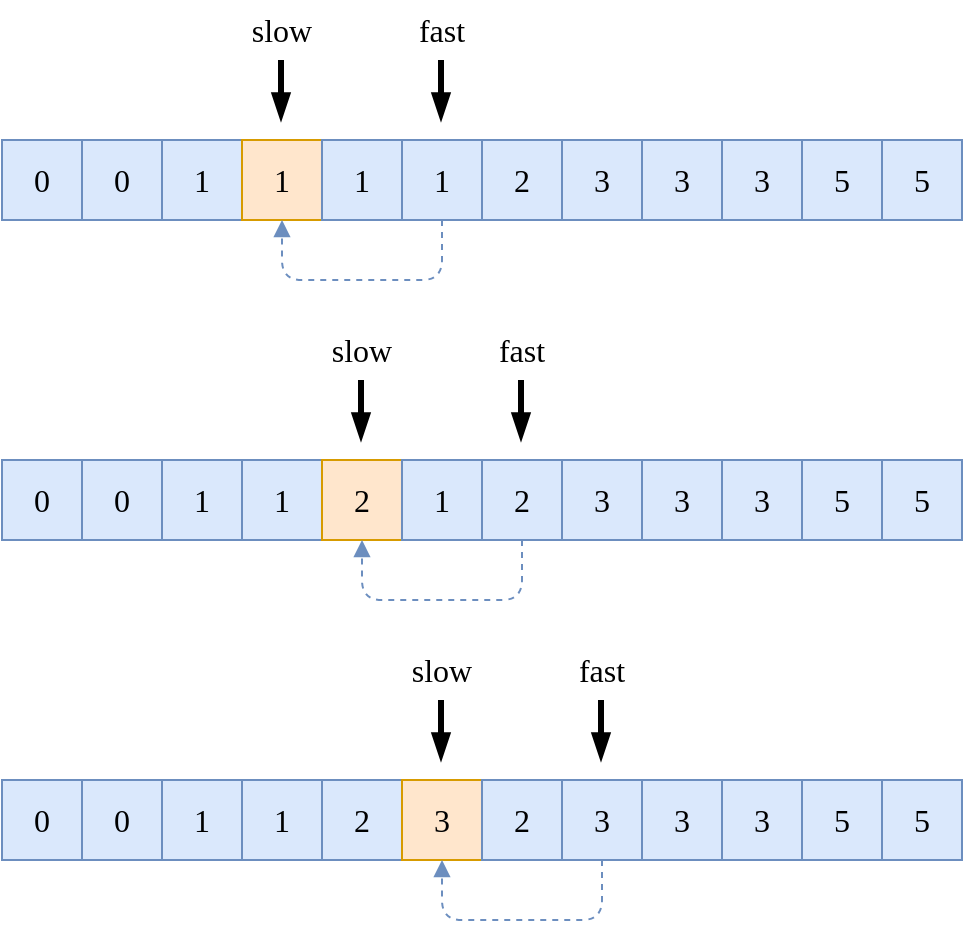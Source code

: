 <mxfile version="24.2.5" type="device">
  <diagram name="Page-1" id="FFz-IKYpVYwWqBeR8RZv">
    <mxGraphModel dx="1434" dy="835" grid="1" gridSize="10" guides="1" tooltips="1" connect="1" arrows="1" fold="1" page="1" pageScale="1" pageWidth="850" pageHeight="1100" math="0" shadow="0">
      <root>
        <mxCell id="0" />
        <mxCell id="1" parent="0" />
        <mxCell id="JE0PaYjt03FcT6Js5zKv-13" value="0" style="rounded=0;whiteSpace=wrap;html=1;shadow=0;strokeColor=#6c8ebf;strokeWidth=1;fontFamily=Ubuntu;fontSize=16;fontStyle=0;fillColor=#dae8fc;" vertex="1" parent="1">
          <mxGeometry x="280" y="480" width="40" height="40" as="geometry" />
        </mxCell>
        <mxCell id="JE0PaYjt03FcT6Js5zKv-14" value="0" style="rounded=0;whiteSpace=wrap;html=1;shadow=0;strokeColor=#6c8ebf;strokeWidth=1;fontFamily=Ubuntu;fontSize=16;fontStyle=0;fillColor=#dae8fc;" vertex="1" parent="1">
          <mxGeometry x="320" y="480" width="40" height="40" as="geometry" />
        </mxCell>
        <mxCell id="JE0PaYjt03FcT6Js5zKv-15" value="1" style="rounded=0;whiteSpace=wrap;html=1;shadow=0;strokeColor=#6c8ebf;strokeWidth=1;fontFamily=Ubuntu;fontSize=16;fontStyle=0;fillColor=#dae8fc;" vertex="1" parent="1">
          <mxGeometry x="360" y="480" width="40" height="40" as="geometry" />
        </mxCell>
        <mxCell id="JE0PaYjt03FcT6Js5zKv-16" value="1" style="rounded=0;whiteSpace=wrap;html=1;shadow=0;strokeColor=#d79b00;strokeWidth=1;fontFamily=Ubuntu;fontSize=16;fontStyle=0;fillColor=#ffe6cc;" vertex="1" parent="1">
          <mxGeometry x="400" y="480" width="40" height="40" as="geometry" />
        </mxCell>
        <mxCell id="JE0PaYjt03FcT6Js5zKv-17" value="1" style="rounded=0;whiteSpace=wrap;html=1;shadow=0;strokeColor=#6c8ebf;strokeWidth=1;fontFamily=Ubuntu;fontSize=16;fontStyle=0;fillColor=#dae8fc;" vertex="1" parent="1">
          <mxGeometry x="440" y="480" width="40" height="40" as="geometry" />
        </mxCell>
        <mxCell id="JE0PaYjt03FcT6Js5zKv-72" style="edgeStyle=orthogonalEdgeStyle;rounded=1;orthogonalLoop=1;jettySize=auto;html=1;entryX=0.5;entryY=1;entryDx=0;entryDy=0;shadow=0;strokeColor=#6c8ebf;strokeWidth=1;fontFamily=Ubuntu;fontSize=14;fontStyle=0;endArrow=block;endFill=1;fillColor=#dae8fc;dashed=1;" edge="1" parent="1" source="JE0PaYjt03FcT6Js5zKv-18" target="JE0PaYjt03FcT6Js5zKv-16">
          <mxGeometry relative="1" as="geometry">
            <Array as="points">
              <mxPoint x="500" y="550" />
              <mxPoint x="420" y="550" />
            </Array>
          </mxGeometry>
        </mxCell>
        <mxCell id="JE0PaYjt03FcT6Js5zKv-18" value="1" style="rounded=0;whiteSpace=wrap;html=1;shadow=0;strokeColor=#6c8ebf;strokeWidth=1;fontFamily=Ubuntu;fontSize=16;fontStyle=0;fillColor=#dae8fc;" vertex="1" parent="1">
          <mxGeometry x="480" y="480" width="40" height="40" as="geometry" />
        </mxCell>
        <mxCell id="JE0PaYjt03FcT6Js5zKv-19" value="2" style="rounded=0;whiteSpace=wrap;html=1;shadow=0;strokeColor=#6c8ebf;strokeWidth=1;fontFamily=Ubuntu;fontSize=16;fontStyle=0;fillColor=#dae8fc;" vertex="1" parent="1">
          <mxGeometry x="520" y="480" width="40" height="40" as="geometry" />
        </mxCell>
        <mxCell id="JE0PaYjt03FcT6Js5zKv-20" value="3" style="rounded=0;whiteSpace=wrap;html=1;shadow=0;strokeColor=#6c8ebf;strokeWidth=1;fontFamily=Ubuntu;fontSize=16;fontStyle=0;fillColor=#dae8fc;" vertex="1" parent="1">
          <mxGeometry x="560" y="480" width="40" height="40" as="geometry" />
        </mxCell>
        <mxCell id="JE0PaYjt03FcT6Js5zKv-21" value="3" style="rounded=0;whiteSpace=wrap;html=1;shadow=0;strokeColor=#6c8ebf;strokeWidth=1;fontFamily=Ubuntu;fontSize=16;fontStyle=0;fillColor=#dae8fc;" vertex="1" parent="1">
          <mxGeometry x="600" y="480" width="40" height="40" as="geometry" />
        </mxCell>
        <mxCell id="JE0PaYjt03FcT6Js5zKv-22" value="3" style="rounded=0;whiteSpace=wrap;html=1;shadow=0;strokeColor=#6c8ebf;strokeWidth=1;fontFamily=Ubuntu;fontSize=16;fontStyle=0;fillColor=#dae8fc;" vertex="1" parent="1">
          <mxGeometry x="640" y="480" width="40" height="40" as="geometry" />
        </mxCell>
        <mxCell id="JE0PaYjt03FcT6Js5zKv-23" value="5" style="rounded=0;whiteSpace=wrap;html=1;shadow=0;strokeColor=#6c8ebf;strokeWidth=1;fontFamily=Ubuntu;fontSize=16;fontStyle=0;fillColor=#dae8fc;" vertex="1" parent="1">
          <mxGeometry x="680" y="480" width="40" height="40" as="geometry" />
        </mxCell>
        <mxCell id="JE0PaYjt03FcT6Js5zKv-24" value="5" style="rounded=0;whiteSpace=wrap;html=1;shadow=0;strokeColor=#6c8ebf;strokeWidth=1;fontFamily=Ubuntu;fontSize=16;fontStyle=0;fillColor=#dae8fc;" vertex="1" parent="1">
          <mxGeometry x="720" y="480" width="40" height="40" as="geometry" />
        </mxCell>
        <mxCell id="JE0PaYjt03FcT6Js5zKv-25" value="" style="endArrow=blockThin;html=1;rounded=1;shadow=0;strokeColor=#000000;strokeWidth=3;fontFamily=Ubuntu;fontSize=14;fontStyle=0;fillColor=#dae8fc;endFill=1;" edge="1" parent="1">
          <mxGeometry width="50" height="50" relative="1" as="geometry">
            <mxPoint x="419.5" y="440" as="sourcePoint" />
            <mxPoint x="419.5" y="470" as="targetPoint" />
          </mxGeometry>
        </mxCell>
        <mxCell id="JE0PaYjt03FcT6Js5zKv-27" value="" style="endArrow=blockThin;html=1;rounded=1;shadow=0;strokeColor=#000000;strokeWidth=3;fontFamily=Ubuntu;fontSize=14;fontStyle=0;fillColor=#dae8fc;endFill=1;" edge="1" parent="1">
          <mxGeometry width="50" height="50" relative="1" as="geometry">
            <mxPoint x="499.5" y="440" as="sourcePoint" />
            <mxPoint x="499.5" y="470" as="targetPoint" />
          </mxGeometry>
        </mxCell>
        <mxCell id="JE0PaYjt03FcT6Js5zKv-28" value="slow" style="text;html=1;align=center;verticalAlign=middle;whiteSpace=wrap;rounded=0;fontFamily=Ubuntu;fontSize=16;fontStyle=0;" vertex="1" parent="1">
          <mxGeometry x="390" y="410" width="60" height="30" as="geometry" />
        </mxCell>
        <mxCell id="JE0PaYjt03FcT6Js5zKv-29" value="fast" style="text;html=1;align=center;verticalAlign=middle;whiteSpace=wrap;rounded=0;fontFamily=Ubuntu;fontSize=16;fontStyle=0;" vertex="1" parent="1">
          <mxGeometry x="470" y="410" width="60" height="30" as="geometry" />
        </mxCell>
        <mxCell id="JE0PaYjt03FcT6Js5zKv-46" value="" style="group" vertex="1" connectable="0" parent="1">
          <mxGeometry x="430" y="570" width="60" height="60" as="geometry" />
        </mxCell>
        <mxCell id="JE0PaYjt03FcT6Js5zKv-42" value="" style="endArrow=blockThin;html=1;rounded=1;shadow=0;strokeColor=#000000;strokeWidth=3;fontFamily=Ubuntu;fontSize=14;fontStyle=0;fillColor=#dae8fc;endFill=1;" edge="1" parent="JE0PaYjt03FcT6Js5zKv-46">
          <mxGeometry width="50" height="50" relative="1" as="geometry">
            <mxPoint x="29.5" y="30" as="sourcePoint" />
            <mxPoint x="29.5" y="60" as="targetPoint" />
          </mxGeometry>
        </mxCell>
        <mxCell id="JE0PaYjt03FcT6Js5zKv-44" value="slow" style="text;html=1;align=center;verticalAlign=middle;whiteSpace=wrap;rounded=0;fontFamily=Ubuntu;fontSize=16;fontStyle=0;" vertex="1" parent="JE0PaYjt03FcT6Js5zKv-46">
          <mxGeometry width="60" height="30" as="geometry" />
        </mxCell>
        <mxCell id="JE0PaYjt03FcT6Js5zKv-47" value="" style="group" vertex="1" connectable="0" parent="1">
          <mxGeometry x="510" y="570" width="60" height="60" as="geometry" />
        </mxCell>
        <mxCell id="JE0PaYjt03FcT6Js5zKv-43" value="" style="endArrow=blockThin;html=1;rounded=1;shadow=0;strokeColor=#000000;strokeWidth=3;fontFamily=Ubuntu;fontSize=14;fontStyle=0;fillColor=#dae8fc;endFill=1;" edge="1" parent="JE0PaYjt03FcT6Js5zKv-47">
          <mxGeometry width="50" height="50" relative="1" as="geometry">
            <mxPoint x="29.5" y="30" as="sourcePoint" />
            <mxPoint x="29.5" y="60" as="targetPoint" />
          </mxGeometry>
        </mxCell>
        <mxCell id="JE0PaYjt03FcT6Js5zKv-45" value="fast" style="text;html=1;align=center;verticalAlign=middle;whiteSpace=wrap;rounded=0;fontFamily=Ubuntu;fontSize=16;fontStyle=0;" vertex="1" parent="JE0PaYjt03FcT6Js5zKv-47">
          <mxGeometry width="60" height="30" as="geometry" />
        </mxCell>
        <mxCell id="JE0PaYjt03FcT6Js5zKv-48" value="2" style="group;fillColor=#ffe6cc;strokeColor=#d79b00;container=0;" vertex="1" connectable="0" parent="1">
          <mxGeometry x="280" y="640" width="480" height="40" as="geometry" />
        </mxCell>
        <mxCell id="JE0PaYjt03FcT6Js5zKv-49" value="" style="group" vertex="1" connectable="0" parent="1">
          <mxGeometry x="470" y="730" width="60" height="60" as="geometry" />
        </mxCell>
        <mxCell id="JE0PaYjt03FcT6Js5zKv-50" value="" style="endArrow=blockThin;html=1;rounded=1;shadow=0;strokeColor=#000000;strokeWidth=3;fontFamily=Ubuntu;fontSize=14;fontStyle=0;fillColor=#dae8fc;endFill=1;" edge="1" parent="JE0PaYjt03FcT6Js5zKv-49">
          <mxGeometry width="50" height="50" relative="1" as="geometry">
            <mxPoint x="29.5" y="30" as="sourcePoint" />
            <mxPoint x="29.5" y="60" as="targetPoint" />
          </mxGeometry>
        </mxCell>
        <mxCell id="JE0PaYjt03FcT6Js5zKv-51" value="slow" style="text;html=1;align=center;verticalAlign=middle;whiteSpace=wrap;rounded=0;fontFamily=Ubuntu;fontSize=16;fontStyle=0;" vertex="1" parent="JE0PaYjt03FcT6Js5zKv-49">
          <mxGeometry width="60" height="30" as="geometry" />
        </mxCell>
        <mxCell id="JE0PaYjt03FcT6Js5zKv-52" value="" style="group" vertex="1" connectable="0" parent="1">
          <mxGeometry x="550" y="730" width="60" height="60" as="geometry" />
        </mxCell>
        <mxCell id="JE0PaYjt03FcT6Js5zKv-53" value="" style="endArrow=blockThin;html=1;rounded=1;shadow=0;strokeColor=#000000;strokeWidth=3;fontFamily=Ubuntu;fontSize=14;fontStyle=0;fillColor=#dae8fc;endFill=1;" edge="1" parent="JE0PaYjt03FcT6Js5zKv-52">
          <mxGeometry width="50" height="50" relative="1" as="geometry">
            <mxPoint x="29.5" y="30" as="sourcePoint" />
            <mxPoint x="29.5" y="60" as="targetPoint" />
          </mxGeometry>
        </mxCell>
        <mxCell id="JE0PaYjt03FcT6Js5zKv-54" value="fast" style="text;html=1;align=center;verticalAlign=middle;whiteSpace=wrap;rounded=0;fontFamily=Ubuntu;fontSize=16;fontStyle=0;" vertex="1" parent="JE0PaYjt03FcT6Js5zKv-52">
          <mxGeometry width="60" height="30" as="geometry" />
        </mxCell>
        <mxCell id="JE0PaYjt03FcT6Js5zKv-55" value="2" style="group;fillColor=#ffe6cc;strokeColor=#d79b00;container=0;" vertex="1" connectable="0" parent="1">
          <mxGeometry x="280" y="800" width="480" height="40" as="geometry" />
        </mxCell>
        <mxCell id="JE0PaYjt03FcT6Js5zKv-56" value="0" style="rounded=0;whiteSpace=wrap;html=1;shadow=0;strokeColor=#6c8ebf;strokeWidth=1;fontFamily=Ubuntu;fontSize=16;fontStyle=0;fillColor=#dae8fc;" vertex="1" parent="1">
          <mxGeometry x="280" y="800" width="40" height="40" as="geometry" />
        </mxCell>
        <mxCell id="JE0PaYjt03FcT6Js5zKv-57" value="0" style="rounded=0;whiteSpace=wrap;html=1;shadow=0;strokeColor=#6c8ebf;strokeWidth=1;fontFamily=Ubuntu;fontSize=16;fontStyle=0;fillColor=#dae8fc;" vertex="1" parent="1">
          <mxGeometry x="320" y="800" width="40" height="40" as="geometry" />
        </mxCell>
        <mxCell id="JE0PaYjt03FcT6Js5zKv-58" value="1" style="rounded=0;whiteSpace=wrap;html=1;shadow=0;strokeColor=#6c8ebf;strokeWidth=1;fontFamily=Ubuntu;fontSize=16;fontStyle=0;fillColor=#dae8fc;" vertex="1" parent="1">
          <mxGeometry x="360" y="800" width="40" height="40" as="geometry" />
        </mxCell>
        <mxCell id="JE0PaYjt03FcT6Js5zKv-59" value="1" style="rounded=0;whiteSpace=wrap;html=1;shadow=0;strokeColor=#6c8ebf;strokeWidth=1;fontFamily=Ubuntu;fontSize=16;fontStyle=0;fillColor=#dae8fc;" vertex="1" parent="1">
          <mxGeometry x="400" y="800" width="40" height="40" as="geometry" />
        </mxCell>
        <mxCell id="JE0PaYjt03FcT6Js5zKv-60" value="2" style="rounded=0;whiteSpace=wrap;html=1;shadow=0;strokeColor=#6c8ebf;strokeWidth=1;fontFamily=Ubuntu;fontSize=16;fontStyle=0;fillColor=#dae8fc;" vertex="1" parent="1">
          <mxGeometry x="440" y="800" width="40" height="40" as="geometry" />
        </mxCell>
        <mxCell id="JE0PaYjt03FcT6Js5zKv-61" value="3" style="rounded=0;whiteSpace=wrap;html=1;shadow=0;strokeColor=#d79b00;strokeWidth=1;fontFamily=Ubuntu;fontSize=16;fontStyle=0;fillColor=#ffe6cc;" vertex="1" parent="1">
          <mxGeometry x="480" y="800" width="40" height="40" as="geometry" />
        </mxCell>
        <mxCell id="JE0PaYjt03FcT6Js5zKv-62" value="2" style="rounded=0;whiteSpace=wrap;html=1;shadow=0;strokeColor=#6c8ebf;strokeWidth=1;fontFamily=Ubuntu;fontSize=16;fontStyle=0;fillColor=#dae8fc;" vertex="1" parent="1">
          <mxGeometry x="520" y="800" width="40" height="40" as="geometry" />
        </mxCell>
        <mxCell id="JE0PaYjt03FcT6Js5zKv-73" style="edgeStyle=orthogonalEdgeStyle;rounded=1;orthogonalLoop=1;jettySize=auto;html=1;entryX=0.5;entryY=1;entryDx=0;entryDy=0;shadow=0;strokeColor=#6c8ebf;strokeWidth=1;fontFamily=Ubuntu;fontSize=14;fontStyle=0;endArrow=block;endFill=1;fillColor=#dae8fc;dashed=1;" edge="1" parent="1" source="JE0PaYjt03FcT6Js5zKv-63" target="JE0PaYjt03FcT6Js5zKv-61">
          <mxGeometry relative="1" as="geometry">
            <Array as="points">
              <mxPoint x="580" y="870" />
              <mxPoint x="500" y="870" />
            </Array>
          </mxGeometry>
        </mxCell>
        <mxCell id="JE0PaYjt03FcT6Js5zKv-63" value="3" style="rounded=0;whiteSpace=wrap;html=1;shadow=0;strokeColor=#6c8ebf;strokeWidth=1;fontFamily=Ubuntu;fontSize=16;fontStyle=0;fillColor=#dae8fc;" vertex="1" parent="1">
          <mxGeometry x="560" y="800" width="40" height="40" as="geometry" />
        </mxCell>
        <mxCell id="JE0PaYjt03FcT6Js5zKv-64" value="3" style="rounded=0;whiteSpace=wrap;html=1;shadow=0;strokeColor=#6c8ebf;strokeWidth=1;fontFamily=Ubuntu;fontSize=16;fontStyle=0;fillColor=#dae8fc;" vertex="1" parent="1">
          <mxGeometry x="600" y="800" width="40" height="40" as="geometry" />
        </mxCell>
        <mxCell id="JE0PaYjt03FcT6Js5zKv-65" value="3" style="rounded=0;whiteSpace=wrap;html=1;shadow=0;strokeColor=#6c8ebf;strokeWidth=1;fontFamily=Ubuntu;fontSize=16;fontStyle=0;fillColor=#dae8fc;" vertex="1" parent="1">
          <mxGeometry x="640" y="800" width="40" height="40" as="geometry" />
        </mxCell>
        <mxCell id="JE0PaYjt03FcT6Js5zKv-66" value="5" style="rounded=0;whiteSpace=wrap;html=1;shadow=0;strokeColor=#6c8ebf;strokeWidth=1;fontFamily=Ubuntu;fontSize=16;fontStyle=0;fillColor=#dae8fc;" vertex="1" parent="1">
          <mxGeometry x="680" y="800" width="40" height="40" as="geometry" />
        </mxCell>
        <mxCell id="JE0PaYjt03FcT6Js5zKv-67" value="5" style="rounded=0;whiteSpace=wrap;html=1;shadow=0;strokeColor=#6c8ebf;strokeWidth=1;fontFamily=Ubuntu;fontSize=16;fontStyle=0;fillColor=#dae8fc;" vertex="1" parent="1">
          <mxGeometry x="720" y="800" width="40" height="40" as="geometry" />
        </mxCell>
        <mxCell id="JE0PaYjt03FcT6Js5zKv-30" value="0" style="rounded=0;whiteSpace=wrap;html=1;shadow=0;strokeColor=#6c8ebf;strokeWidth=1;fontFamily=Ubuntu;fontSize=16;fontStyle=0;fillColor=#dae8fc;" vertex="1" parent="1">
          <mxGeometry x="280" y="640" width="40" height="40" as="geometry" />
        </mxCell>
        <mxCell id="JE0PaYjt03FcT6Js5zKv-31" value="0" style="rounded=0;whiteSpace=wrap;html=1;shadow=0;strokeColor=#6c8ebf;strokeWidth=1;fontFamily=Ubuntu;fontSize=16;fontStyle=0;fillColor=#dae8fc;" vertex="1" parent="1">
          <mxGeometry x="320" y="640" width="40" height="40" as="geometry" />
        </mxCell>
        <mxCell id="JE0PaYjt03FcT6Js5zKv-32" value="1" style="rounded=0;whiteSpace=wrap;html=1;shadow=0;strokeColor=#6c8ebf;strokeWidth=1;fontFamily=Ubuntu;fontSize=16;fontStyle=0;fillColor=#dae8fc;" vertex="1" parent="1">
          <mxGeometry x="360" y="640" width="40" height="40" as="geometry" />
        </mxCell>
        <mxCell id="JE0PaYjt03FcT6Js5zKv-33" value="1" style="rounded=0;whiteSpace=wrap;html=1;shadow=0;strokeColor=#6c8ebf;strokeWidth=1;fontFamily=Ubuntu;fontSize=16;fontStyle=0;fillColor=#dae8fc;" vertex="1" parent="1">
          <mxGeometry x="400" y="640" width="40" height="40" as="geometry" />
        </mxCell>
        <mxCell id="JE0PaYjt03FcT6Js5zKv-34" value="2" style="rounded=0;whiteSpace=wrap;html=1;shadow=0;strokeColor=#d79b00;strokeWidth=1;fontFamily=Ubuntu;fontSize=16;fontStyle=0;fillColor=#ffe6cc;" vertex="1" parent="1">
          <mxGeometry x="440" y="640" width="40" height="40" as="geometry" />
        </mxCell>
        <mxCell id="JE0PaYjt03FcT6Js5zKv-35" value="1" style="rounded=0;whiteSpace=wrap;html=1;shadow=0;strokeColor=#6c8ebf;strokeWidth=1;fontFamily=Ubuntu;fontSize=16;fontStyle=0;fillColor=#dae8fc;" vertex="1" parent="1">
          <mxGeometry x="480" y="640" width="40" height="40" as="geometry" />
        </mxCell>
        <mxCell id="JE0PaYjt03FcT6Js5zKv-71" style="edgeStyle=orthogonalEdgeStyle;rounded=1;orthogonalLoop=1;jettySize=auto;html=1;entryX=0.5;entryY=1;entryDx=0;entryDy=0;shadow=0;strokeColor=#6c8ebf;strokeWidth=1;fontFamily=Ubuntu;fontSize=14;fontStyle=0;endArrow=block;endFill=1;fillColor=#dae8fc;dashed=1;" edge="1" parent="1" source="JE0PaYjt03FcT6Js5zKv-36" target="JE0PaYjt03FcT6Js5zKv-34">
          <mxGeometry relative="1" as="geometry">
            <Array as="points">
              <mxPoint x="540" y="710" />
              <mxPoint x="460" y="710" />
            </Array>
          </mxGeometry>
        </mxCell>
        <mxCell id="JE0PaYjt03FcT6Js5zKv-36" value="2" style="rounded=0;whiteSpace=wrap;html=1;shadow=0;strokeColor=#6c8ebf;strokeWidth=1;fontFamily=Ubuntu;fontSize=16;fontStyle=0;fillColor=#dae8fc;" vertex="1" parent="1">
          <mxGeometry x="520" y="640" width="40" height="40" as="geometry" />
        </mxCell>
        <mxCell id="JE0PaYjt03FcT6Js5zKv-37" value="3" style="rounded=0;whiteSpace=wrap;html=1;shadow=0;strokeColor=#6c8ebf;strokeWidth=1;fontFamily=Ubuntu;fontSize=16;fontStyle=0;fillColor=#dae8fc;" vertex="1" parent="1">
          <mxGeometry x="560" y="640" width="40" height="40" as="geometry" />
        </mxCell>
        <mxCell id="JE0PaYjt03FcT6Js5zKv-38" value="3" style="rounded=0;whiteSpace=wrap;html=1;shadow=0;strokeColor=#6c8ebf;strokeWidth=1;fontFamily=Ubuntu;fontSize=16;fontStyle=0;fillColor=#dae8fc;" vertex="1" parent="1">
          <mxGeometry x="600" y="640" width="40" height="40" as="geometry" />
        </mxCell>
        <mxCell id="JE0PaYjt03FcT6Js5zKv-39" value="3" style="rounded=0;whiteSpace=wrap;html=1;shadow=0;strokeColor=#6c8ebf;strokeWidth=1;fontFamily=Ubuntu;fontSize=16;fontStyle=0;fillColor=#dae8fc;" vertex="1" parent="1">
          <mxGeometry x="640" y="640" width="40" height="40" as="geometry" />
        </mxCell>
        <mxCell id="JE0PaYjt03FcT6Js5zKv-40" value="5" style="rounded=0;whiteSpace=wrap;html=1;shadow=0;strokeColor=#6c8ebf;strokeWidth=1;fontFamily=Ubuntu;fontSize=16;fontStyle=0;fillColor=#dae8fc;" vertex="1" parent="1">
          <mxGeometry x="680" y="640" width="40" height="40" as="geometry" />
        </mxCell>
        <mxCell id="JE0PaYjt03FcT6Js5zKv-41" value="5" style="rounded=0;whiteSpace=wrap;html=1;shadow=0;strokeColor=#6c8ebf;strokeWidth=1;fontFamily=Ubuntu;fontSize=16;fontStyle=0;fillColor=#dae8fc;" vertex="1" parent="1">
          <mxGeometry x="720" y="640" width="40" height="40" as="geometry" />
        </mxCell>
      </root>
    </mxGraphModel>
  </diagram>
</mxfile>
